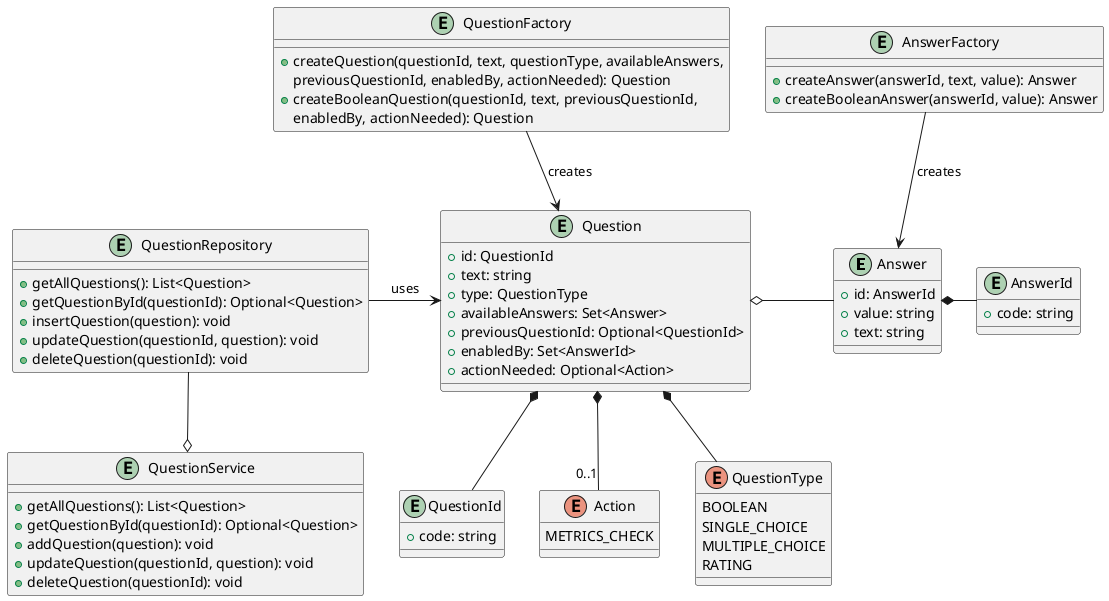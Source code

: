 @startuml

entity Answer {
  +id: AnswerId
  +value: string
  +text: string
}

entity AnswerId {
  +code: string
}

entity Question {
  +id: QuestionId
  +text: string
  +type: QuestionType
  +availableAnswers: Set<Answer>
  +previousQuestionId: Optional<QuestionId>
  +enabledBy: Set<AnswerId>
  +actionNeeded: Optional<Action>
}

entity QuestionId {
  +code: string
}

entity AnswerFactory {
  +createAnswer(answerId, text, value): Answer
  +createBooleanAnswer(answerId, value): Answer
}

entity QuestionFactory {
  +createQuestion(questionId, text, questionType, availableAnswers,
  previousQuestionId, enabledBy, actionNeeded): Question
  +createBooleanQuestion(questionId, text, previousQuestionId,
  enabledBy, actionNeeded): Question
}

entity QuestionRepository {
  +getAllQuestions(): List<Question>
  +getQuestionById(questionId): Optional<Question>
  +insertQuestion(question): void
  +updateQuestion(questionId, question): void
  +deleteQuestion(questionId): void
}

entity QuestionService {
  +getAllQuestions(): List<Question>
  +getQuestionById(questionId): Optional<Question>
  +addQuestion(question): void
  +updateQuestion(questionId, question): void
  +deleteQuestion(questionId): void
}

enum Action {
  METRICS_CHECK
}

enum QuestionType {
  BOOLEAN
  SINGLE_CHOICE
  MULTIPLE_CHOICE
  RATING
}

Answer *- AnswerId
AnswerFactory --> Answer : creates
QuestionFactory --> Question : creates
QuestionRepository -right-> Question : uses
QuestionService o-up- QuestionRepository
Question o-right- Answer
Question *-- QuestionId
Question *-- QuestionType
Question *-- "0..1" Action




@enduml